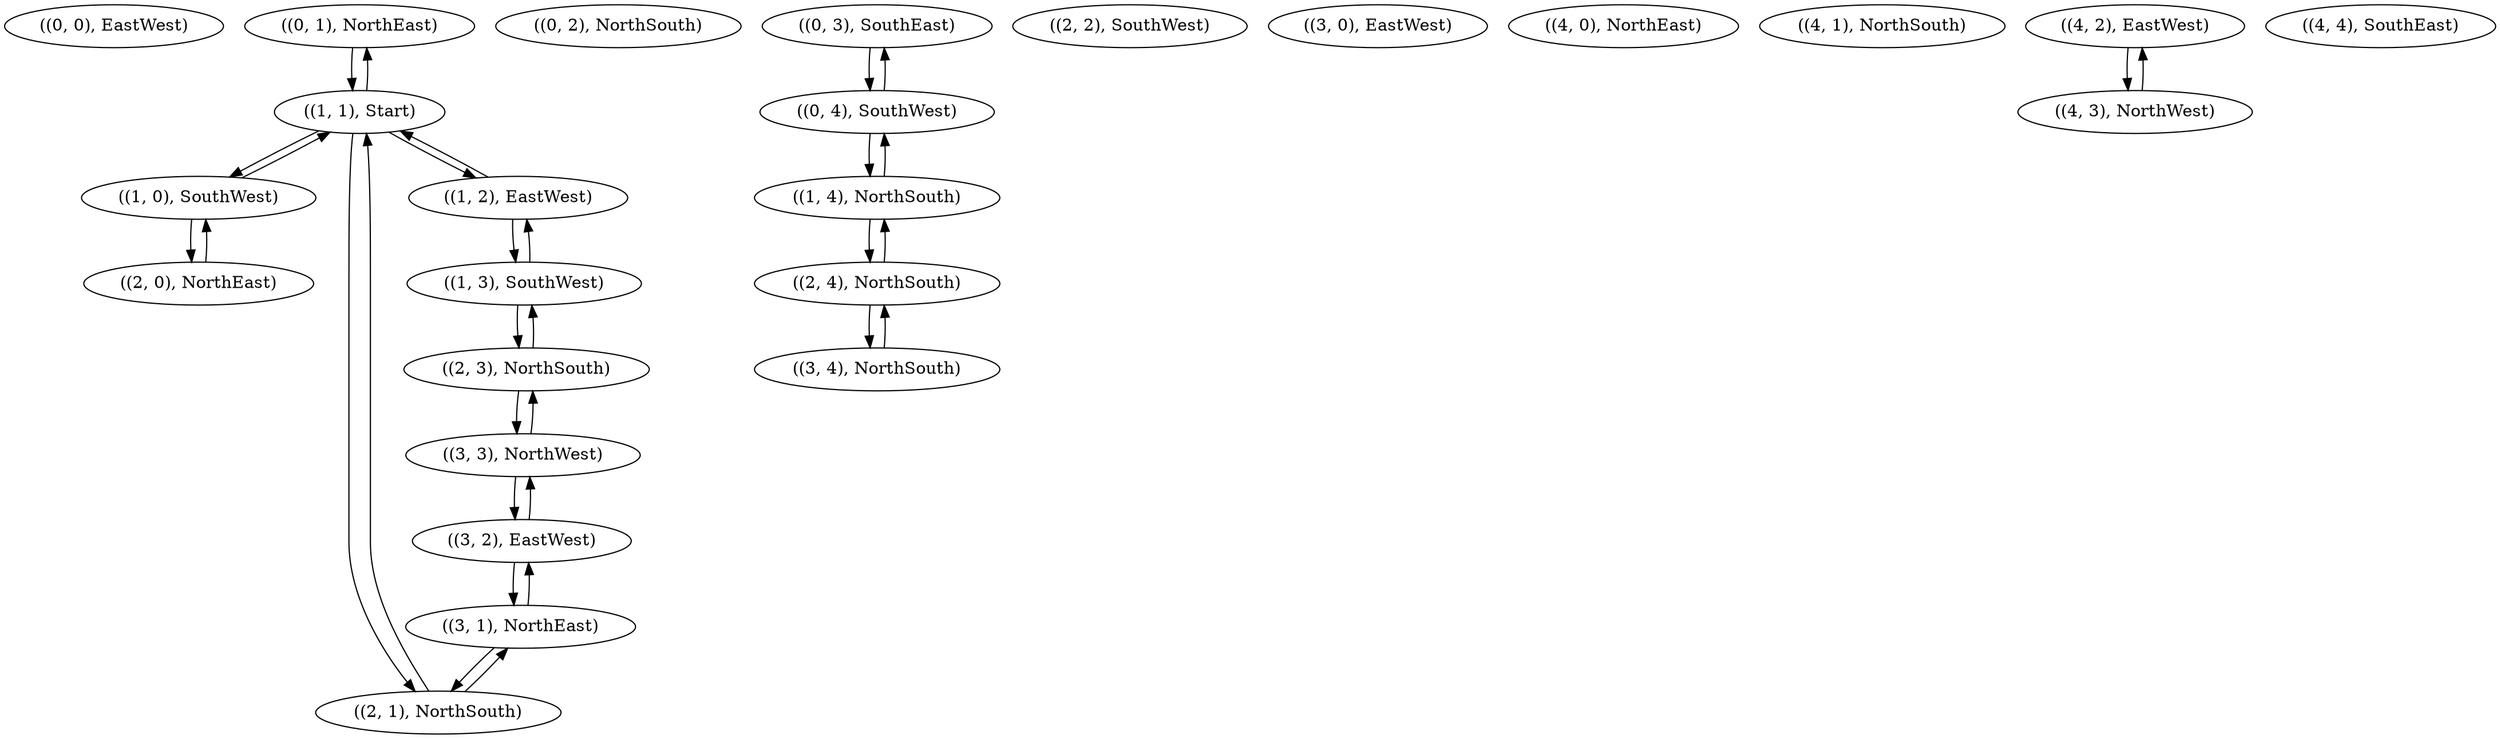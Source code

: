 digraph {
    0 [ label = "((0, 0), EastWest)" ]
    1 [ label = "((0, 1), NorthEast)" ]
    2 [ label = "((1, 1), Start)" ]
    3 [ label = "((0, 2), NorthSouth)" ]
    4 [ label = "((0, 3), SouthEast)" ]
    5 [ label = "((0, 4), SouthWest)" ]
    6 [ label = "((1, 4), NorthSouth)" ]
    7 [ label = "((1, 0), SouthWest)" ]
    8 [ label = "((2, 0), NorthEast)" ]
    9 [ label = "((2, 1), NorthSouth)" ]
    10 [ label = "((1, 2), EastWest)" ]
    11 [ label = "((1, 3), SouthWest)" ]
    12 [ label = "((2, 3), NorthSouth)" ]
    13 [ label = "((2, 4), NorthSouth)" ]
    14 [ label = "((3, 1), NorthEast)" ]
    15 [ label = "((2, 2), SouthWest)" ]
    16 [ label = "((3, 3), NorthWest)" ]
    17 [ label = "((3, 4), NorthSouth)" ]
    18 [ label = "((3, 0), EastWest)" ]
    19 [ label = "((3, 2), EastWest)" ]
    20 [ label = "((4, 0), NorthEast)" ]
    21 [ label = "((4, 1), NorthSouth)" ]
    22 [ label = "((4, 2), EastWest)" ]
    23 [ label = "((4, 3), NorthWest)" ]
    24 [ label = "((4, 4), SouthEast)" ]
    1 -> 2 [ ]
    4 -> 5 [ ]
    5 -> 6 [ ]
    5 -> 4 [ ]
    7 -> 8 [ ]
    7 -> 2 [ ]
    2 -> 1 [ ]
    2 -> 9 [ ]
    2 -> 7 [ ]
    2 -> 10 [ ]
    10 -> 2 [ ]
    10 -> 11 [ ]
    11 -> 12 [ ]
    11 -> 10 [ ]
    6 -> 5 [ ]
    6 -> 13 [ ]
    8 -> 7 [ ]
    9 -> 2 [ ]
    9 -> 14 [ ]
    12 -> 11 [ ]
    12 -> 16 [ ]
    13 -> 6 [ ]
    13 -> 17 [ ]
    14 -> 9 [ ]
    14 -> 19 [ ]
    19 -> 14 [ ]
    19 -> 16 [ ]
    16 -> 12 [ ]
    16 -> 19 [ ]
    17 -> 13 [ ]
    22 -> 23 [ ]
    23 -> 22 [ ]
}
